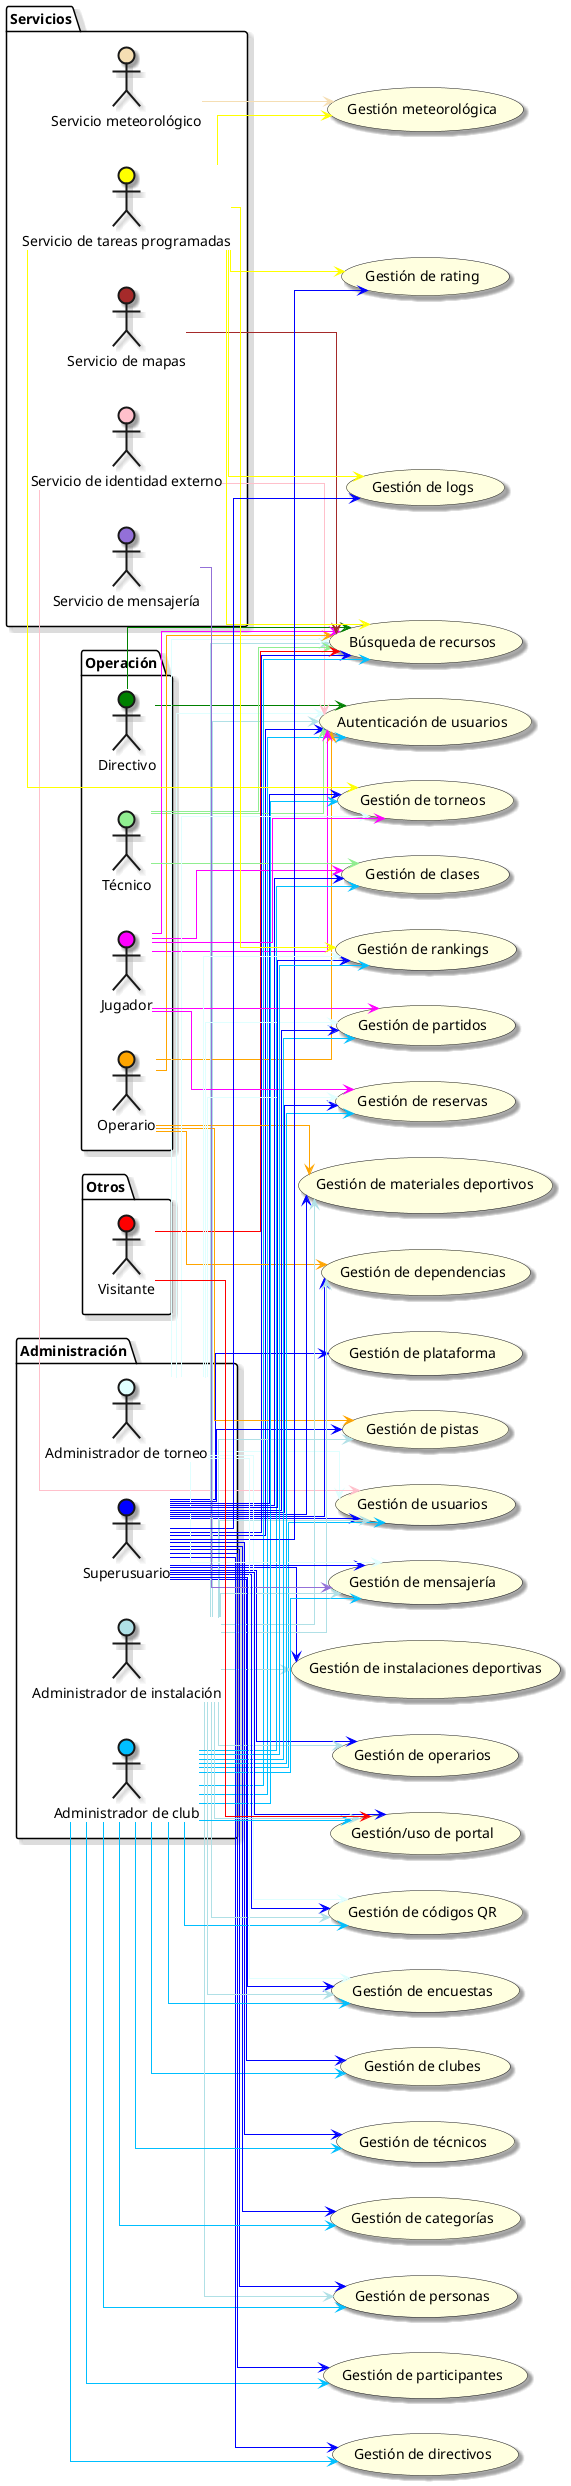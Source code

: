 @startuml picklefree_casos_de_uso

left to right direction

' Propiedades generales del diagrama
skinparam ArrowThickness 1
skinparam DefaultFontName Verdana
skinparam Linetype ortho
skinparam UsecaseBackgroundColor #LightYellow
skinparam Shadowing true
skinparam ActorBorderThickness 2
'skinparam ActorFontSize 12
'skinparam UsecaseBorderThickness 2
'skinparam UsecaseFontSize 12

' Actores
package "Administración" {
  :Superusuario: #Blue
  :Administrador de club: #DeepSkyBlue
  :Administrador de instalación: #PowderBlue
  :Administrador de torneo: #LightCyan
}

package "Operación" {
  :Operario: #Orange
  :Directivo: #Green
  :Técnico: #LightGreen
  :Jugador: #Magenta
}

package "Servicios" {
  :Servicio meteorológico: #Wheat
  :Servicio de mapas: #Brown
  :Servicio de mensajería: #MediumPurple
  :Servicio de identidad externo: #Pink
  :Servicio de tareas programadas: #Yellow
}

package "Otros" {
  :Visitante: #Red
}

' Casos de uso
(CU-01) as "Gestión de usuarios"
(CU-02) as "Gestión de plataforma"
(CU-03) as "Autenticación de usuarios"
(CU-04) as "Gestión de clubes"
(CU-05) as "Búsqueda de recursos"
(CU-06) as "Gestión de instalaciones deportivas"
(CU-07) as "Gestión de pistas"
(CU-08) as "Gestión meteorológica"
(CU-09) as "Gestión de dependencias"
(CU-10) as "Gestión de materiales deportivos"
(CU-11) as "Gestión de personas"
(CU-12) as "Gestión de participantes"
(CU-13) as "Gestión de directivos"
(CU-14) as "Gestión de técnicos"
(CU-15) as "Gestión de operarios"
(CU-16) as "Gestión de categorías"
(CU-17) as "Gestión de clases"
(CU-18) as "Gestión de mensajería"
(CU-19) as "Gestión de torneos"
(CU-20) as "Gestión de reservas"
(CU-21) as "Gestión de partidos"
(CU-22) as "Gestión de códigos QR"
(CU-23) as "Gestión de rating"
(CU-24) as "Gestión de rankings"
(CU-25) as "Gestión de encuestas"
(CU-26) as "Gestión de logs"
(CU-27) as "Gestión/uso de portal"

' Relaciones
:Superusuario: -[#Blue]-> (CU-01)
:Administrador de club: -[#DeepSkyBlue]-> (CU-01)
:Administrador de instalación: -[#PowderBlue]-> (CU-01)
:Administrador de torneo: -[#LightCyan]-> (CU-01)
:Servicio de identidad externo: -[#Pink]-> (CU-01)

:Superusuario: -[#Blue]-> (CU-02)

:Superusuario: -[#Blue]-> (CU-03)
:Administrador de club: -[#DeepSkyBlue]-> (CU-03)
:Administrador de instalación: -[#PowderBlue]-> (CU-03)
:Administrador de torneo: -[#LightCyan]-> (CU-03)
:Operario: -[#Orange]-> (CU-03)
:Directivo: -[#Green]-> (CU-03)
:Técnico: -[#LightGreen]-> (CU-03)
:Jugador: -[#Magenta]-> (CU-03)
:Servicio de identidad externo: -[#Pink]-> (CU-03)

:Superusuario: -[#Blue]-> (CU-04)
:Administrador de club: -[#DeepSkyBlue]-> (CU-04)

:Superusuario: -[#Blue]-> (CU-05)
:Administrador de club: -[#DeepSkyBlue]-> (CU-05)
:Administrador de instalación: -[#PowderBlue]-> (CU-05)
:Administrador de torneo: -[#LightCyan]-> (CU-05)
:Operario: -[#Orange]-> (CU-05)
:Directivo: -[#Green]-> (CU-05)
:Técnico: -[#LightGreen]-> (CU-05)
:Jugador: -[#Magenta]-> (CU-05)
:Visitante: -[#Red]-> (CU-05)
:Servicio de mapas: -[#Brown]-> (CU-05)
:Servicio de tareas programadas: -[#Yellow]-> (CU-05)

:Superusuario: -[#Blue]-> (CU-06)
:Administrador de instalación: -[#PowderBlue]-> (CU-06)

:Superusuario: -[#Blue]-> (CU-07)
:Administrador de instalación: -[#PowderBlue]-> (CU-07)
:Operario: -[#Orange]-> (CU-07)

:Servicio meteorológico: -[#Wheat]-> (CU-08)
:Servicio de tareas programadas: -[#Yellow]-> (CU-08)

:Superusuario: -[#Blue]-> (CU-09)
:Administrador de instalación: -[#PowderBlue]-> (CU-09)
:Operario: -[#Orange]-> (CU-09)

:Superusuario: -[#Blue]-> (CU-10)
:Administrador de instalación: -[#PowderBlue]-> (CU-10)
:Operario: -[#Orange]-> (CU-10)

:Superusuario: -[#Blue]-> (CU-11)
:Administrador de club: -[#DeepSkyBlue]-> (CU-11)
:Administrador de instalación: -[#PowderBlue]-> (CU-11)

:Superusuario: -[#Blue]-> (CU-12)
:Administrador de club: -[#DeepSkyBlue]-> (CU-12)

:Superusuario: -[#Blue]-> (CU-13)
:Administrador de club: -[#DeepSkyBlue]-> (CU-13)

:Superusuario: -[#Blue]-> (CU-14)
:Administrador de club: -[#DeepSkyBlue]-> (CU-14)

:Superusuario: -[#Blue]-> (CU-15)
:Administrador de instalación: -[#PowderBlue]-> (CU-15)

:Superusuario: -[#Blue]-> (CU-16)
:Administrador de club: -[#DeepSkyBlue]-> (CU-16)

:Superusuario: -[#Blue]-> (CU-17)
:Administrador de club: -[#DeepSkyBlue]-> (CU-17)
:Técnico: -[#LightGreen]-> (CU-17)
:Jugador: -[#Magenta]-> (CU-17)

:Superusuario: -[#Blue]-> (CU-18)
:Administrador de club: -[#DeepSkyBlue]-> (CU-18)
:Administrador de instalación: -[#PowderBlue]-> (CU-18)
:Administrador de torneo: -[#LightCyan]-> (CU-18)
:Servicio de mensajería: -[#MediumPurple]-> (CU-18)

:Superusuario: -[#Blue]-> (CU-19)
:Administrador de club: -[#DeepSkyBlue]-> (CU-19)
:Administrador de torneo: -[#LightCyan]-> (CU-19)
:Jugador: -[#Magenta]-> (CU-19)
:Servicio de tareas programadas: -[#Yellow]-> (CU-19)

:Superusuario: -[#Blue]-> (CU-20)
:Administrador de club: -[#DeepSkyBlue]-> (CU-20)
:Administrador de torneo: -[#LightCyan]-> (CU-20)
:Jugador: -[#Magenta]-> (CU-20)

:Superusuario: -[#Blue]-> (CU-21)
:Administrador de club: -[#DeepSkyBlue]-> (CU-21)
:Administrador de torneo: -[#LightCyan]-> (CU-21)
:Jugador: -[#Magenta]-> (CU-21)

:Superusuario: -[#Blue]-> (CU-22)
:Administrador de club: -[#DeepSkyBlue]-> (CU-22)
:Administrador de instalación: -[#PowderBlue]-> (CU-22)
:Administrador de torneo: -[#LightCyan]-> (CU-22)

:Superusuario: -[#Blue]-> (CU-23)
:Servicio de tareas programadas: -[#Yellow]-> (CU-23)

:Superusuario: -[#Blue]-> (CU-24)
:Administrador de club: -[#DeepSkyBlue]-> (CU-24)
:Administrador de torneo: -[#LightCyan]-> (CU-24)
:Servicio de tareas programadas: -[#Yellow]-> (CU-24)

:Superusuario: -[#Blue]-> (CU-25)
:Administrador de club: -[#DeepSkyBlue]-> (CU-25)
:Administrador de instalación: -[#PowderBlue]-> (CU-25)
:Administrador de torneo: -[#LightCyan]-> (CU-25)

:Superusuario: -[#Blue]-> (CU-26)
:Servicio de tareas programadas: -[#Yellow]-> (CU-26)

:Superusuario: -[#Blue]-> (CU-27)
:Administrador de club: -[#DeepSkyBlue]-> (CU-27)
:Administrador de instalación: -[#PowderBlue]-> (CU-27)
:Visitante: -[#Red]-> (CU-27)

@enduml
